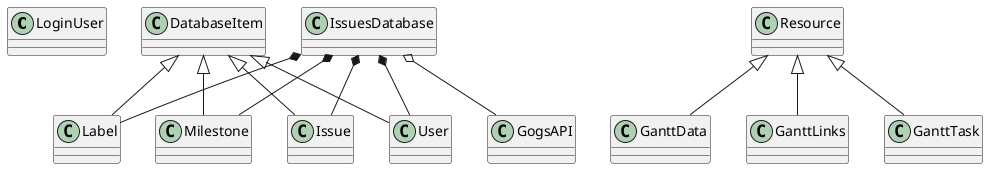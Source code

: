 @startuml
class LoginUser {

}

class DatabaseItem {

}

DatabaseItem <|-- User
class User {

}

DatabaseItem <|-- Label
class Label {

}

DatabaseItem <|-- Milestone
class Milestone {

}

DatabaseItem <|-- Issue
class Issue {

}

IssuesDatabase *-- Issue
IssuesDatabase *-- Milestone
IssuesDatabase *-- User
IssuesDatabase *-- Label
IssuesDatabase o-- GogsAPI
class IssuesDatabase {

}

class GogsAPI {

}

class Resource {

}

Resource <|-- GanttData
class GanttData {

}

Resource <|-- GanttLinks
class GanttLinks {

}

Resource <|-- GanttTask
class GanttTask {

}

@enduml